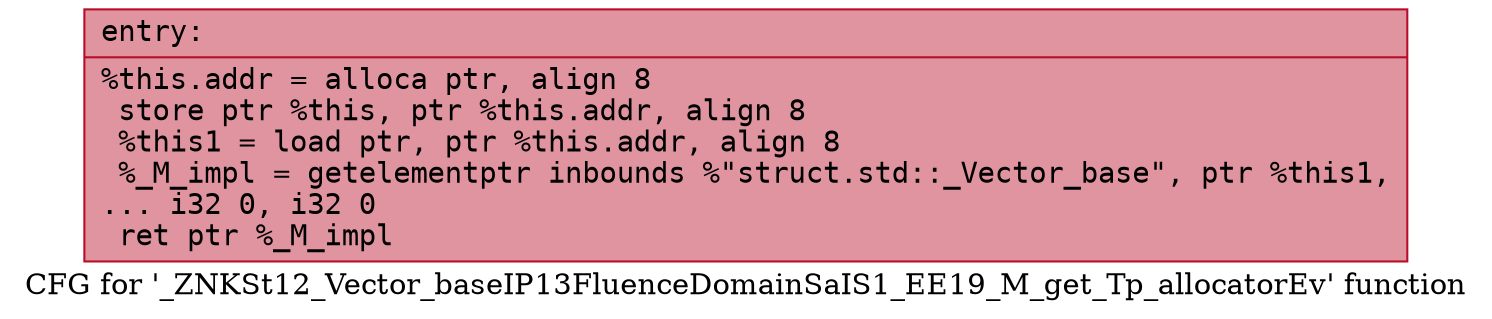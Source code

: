 digraph "CFG for '_ZNKSt12_Vector_baseIP13FluenceDomainSaIS1_EE19_M_get_Tp_allocatorEv' function" {
	label="CFG for '_ZNKSt12_Vector_baseIP13FluenceDomainSaIS1_EE19_M_get_Tp_allocatorEv' function";

	Node0x556c3c85c060 [shape=record,color="#b70d28ff", style=filled, fillcolor="#b70d2870" fontname="Courier",label="{entry:\l|  %this.addr = alloca ptr, align 8\l  store ptr %this, ptr %this.addr, align 8\l  %this1 = load ptr, ptr %this.addr, align 8\l  %_M_impl = getelementptr inbounds %\"struct.std::_Vector_base\", ptr %this1,\l... i32 0, i32 0\l  ret ptr %_M_impl\l}"];
}
